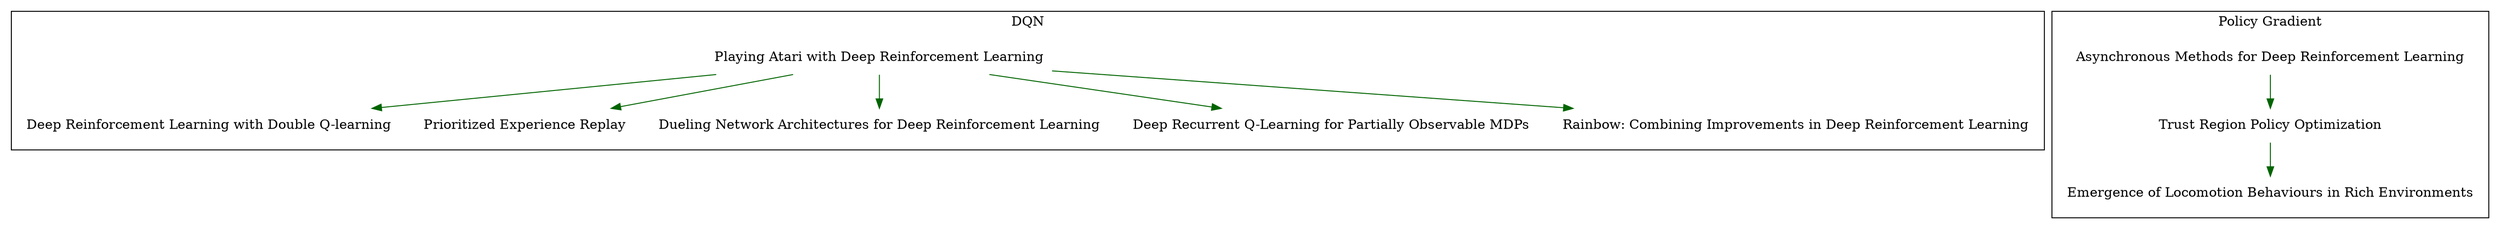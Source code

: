 digraph ML_Math{           //设置分辨率
	//graph[bgcolor="cadetblue"];
	{
		node[shape=plaintext]
		//"2013"->"2014"->"2015"->"2016"->"2017";
	}
	{
		node[shape=plaintext]
		//2013
		a2013[label="Playing Atari with Deep Reinforcement Learning"];
		//2015
		a2015[label="Deep Reinforcement Learning with Double Q-learning"]
		//2016
		a2016[label="Prioritized Experience Replay"]
		b2016[label="Dueling Network Architectures for Deep Reinforcement Learning"]
		c2016[label="Asynchronous Methods for Deep Reinforcement Learning"]
		//2017
		a2017[label="Deep Recurrent Q-Learning for Partially Observable MDPs"]
		b2017[label="Rainbow: Combining Improvements in Deep Reinforcement Learning"]
		c2017[label="Trust Region Policy Optimization"]
		d2017[label="Emergence of Locomotion Behaviours in Rich Environments"]
	}
	/*{
		{rank=same;"2013";a2013}
		{rank=same;"2014";}
		{rank=same;"2015";a2015;}
		{rank=same;"2016";a2016;b2016}
		{rank=same;"2017";a2017;b2017;c2017;d2017}
	}*/

	{
		edge[color=darkgreen]
		a2013->a2015;
		a2013->a2016;
		a2013->b2016;
		a2013->a2017;
		a2013->b2017;
		c2016->c2017;
		c2017->d2017;
	}
	subgraph cluster_dqn{
		label="DQN"
		node [shape = box, color = blue]
		a2013; a2015; a2016; b2016; b2017;a2017;
	}
	subgraph cluster_pg{
		label="Policy Gradient"
		node [shape = box, color = blue]
		c2016;d2017;c2017;
	}
	
}